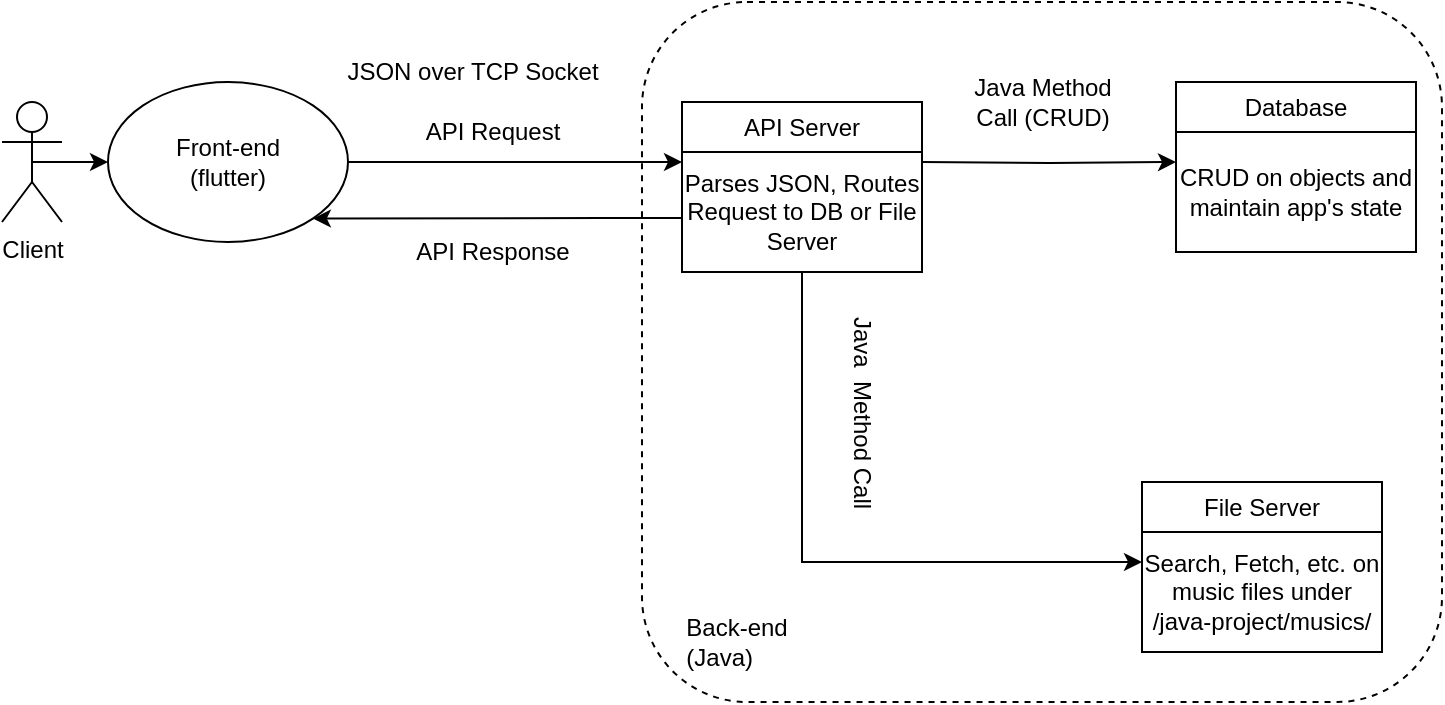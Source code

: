 <mxfile version="27.0.5">
  <diagram name="Page-1" id="cUo-dV8kcY7PXXUFUUz1">
    <mxGraphModel dx="865" dy="466" grid="1" gridSize="10" guides="1" tooltips="1" connect="1" arrows="1" fold="1" page="1" pageScale="1" pageWidth="850" pageHeight="1100" math="0" shadow="0">
      <root>
        <mxCell id="0" />
        <mxCell id="1" parent="0" />
        <mxCell id="IIJjpAMcHhDUgNCy9XD_-4" style="edgeStyle=orthogonalEdgeStyle;rounded=0;orthogonalLoop=1;jettySize=auto;html=1;" parent="1" source="DmEOkGQVdr7H-kECrb15-1" edge="1">
          <mxGeometry relative="1" as="geometry">
            <mxPoint x="410" y="160" as="targetPoint" />
          </mxGeometry>
        </mxCell>
        <mxCell id="DmEOkGQVdr7H-kECrb15-1" value="Front-end&lt;br&gt;(flutter)" style="ellipse;whiteSpace=wrap;html=1;" parent="1" vertex="1">
          <mxGeometry x="123" y="120" width="120" height="80" as="geometry" />
        </mxCell>
        <mxCell id="DmEOkGQVdr7H-kECrb15-5" style="edgeStyle=orthogonalEdgeStyle;rounded=0;orthogonalLoop=1;jettySize=auto;html=1;exitX=0.5;exitY=0.5;exitDx=0;exitDy=0;exitPerimeter=0;" parent="1" source="DmEOkGQVdr7H-kECrb15-2" target="DmEOkGQVdr7H-kECrb15-1" edge="1">
          <mxGeometry relative="1" as="geometry" />
        </mxCell>
        <mxCell id="DmEOkGQVdr7H-kECrb15-2" value="&lt;div&gt;Client&lt;/div&gt;&lt;div&gt;&lt;br&gt;&lt;/div&gt;" style="shape=umlActor;verticalLabelPosition=bottom;verticalAlign=top;html=1;outlineConnect=0;" parent="1" vertex="1">
          <mxGeometry x="70" y="130" width="30" height="60" as="geometry" />
        </mxCell>
        <mxCell id="IIJjpAMcHhDUgNCy9XD_-2" value="" style="rounded=1;whiteSpace=wrap;html=1;dashed=1;fillColor=none;align=right;labelPosition=left;verticalLabelPosition=top;verticalAlign=bottom;" parent="1" vertex="1">
          <mxGeometry x="390" y="80" width="400" height="350" as="geometry" />
        </mxCell>
        <mxCell id="IIJjpAMcHhDUgNCy9XD_-8" style="edgeStyle=orthogonalEdgeStyle;rounded=0;orthogonalLoop=1;jettySize=auto;html=1;entryX=0;entryY=0.25;entryDx=0;entryDy=0;" parent="1" target="IIJjpAMcHhDUgNCy9XD_-25" edge="1">
          <mxGeometry relative="1" as="geometry">
            <mxPoint x="530" y="160" as="sourcePoint" />
            <mxPoint x="680" y="170" as="targetPoint" />
          </mxGeometry>
        </mxCell>
        <mxCell id="IIJjpAMcHhDUgNCy9XD_-10" value="" style="edgeStyle=orthogonalEdgeStyle;rounded=0;orthogonalLoop=1;jettySize=auto;html=1;entryX=0;entryY=0.25;entryDx=0;entryDy=0;" parent="1" target="IIJjpAMcHhDUgNCy9XD_-22" edge="1">
          <mxGeometry relative="1" as="geometry">
            <mxPoint x="470" y="200" as="sourcePoint" />
            <mxPoint x="622" y="360" as="targetPoint" />
            <Array as="points">
              <mxPoint x="470" y="360" />
            </Array>
          </mxGeometry>
        </mxCell>
        <mxCell id="IIJjpAMcHhDUgNCy9XD_-11" value="JSON over TCP Socket" style="text;html=1;align=center;verticalAlign=middle;resizable=0;points=[];autosize=1;strokeColor=none;fillColor=none;" parent="1" vertex="1">
          <mxGeometry x="230" y="100" width="150" height="30" as="geometry" />
        </mxCell>
        <mxCell id="IIJjpAMcHhDUgNCy9XD_-12" value="&lt;div align=&quot;left&quot;&gt;Back-end&lt;br&gt;&lt;/div&gt;&lt;div align=&quot;left&quot;&gt;(Java)&lt;br&gt;&lt;/div&gt;" style="text;html=1;align=center;verticalAlign=middle;resizable=0;points=[];autosize=1;strokeColor=none;fillColor=none;" parent="1" vertex="1">
          <mxGeometry x="402" y="380" width="70" height="40" as="geometry" />
        </mxCell>
        <mxCell id="IIJjpAMcHhDUgNCy9XD_-13" value="Java Method &lt;br&gt;Call (CRUD)" style="text;html=1;align=center;verticalAlign=middle;resizable=0;points=[];autosize=1;strokeColor=none;fillColor=none;" parent="1" vertex="1">
          <mxGeometry x="545" y="110" width="90" height="40" as="geometry" />
        </mxCell>
        <mxCell id="IIJjpAMcHhDUgNCy9XD_-14" value="Java&amp;nbsp; Method Call" style="text;html=1;align=center;verticalAlign=middle;resizable=0;points=[];autosize=1;strokeColor=none;fillColor=none;rotation=90;" parent="1" vertex="1">
          <mxGeometry x="440" y="270" width="120" height="30" as="geometry" />
        </mxCell>
        <mxCell id="IIJjpAMcHhDUgNCy9XD_-19" value="" style="group" parent="1" vertex="1" connectable="0">
          <mxGeometry x="410" y="130" width="120" height="85" as="geometry" />
        </mxCell>
        <mxCell id="IIJjpAMcHhDUgNCy9XD_-17" value="API Server" style="rounded=0;whiteSpace=wrap;html=1;" parent="IIJjpAMcHhDUgNCy9XD_-19" vertex="1">
          <mxGeometry width="120" height="25" as="geometry" />
        </mxCell>
        <mxCell id="IIJjpAMcHhDUgNCy9XD_-18" value="Parses JSON, Routes Request to DB or File Server" style="rounded=0;whiteSpace=wrap;html=1;" parent="IIJjpAMcHhDUgNCy9XD_-19" vertex="1">
          <mxGeometry y="25" width="120" height="60" as="geometry" />
        </mxCell>
        <mxCell id="IIJjpAMcHhDUgNCy9XD_-20" value="" style="group" parent="1" vertex="1" connectable="0">
          <mxGeometry x="640" y="320" width="120" height="85" as="geometry" />
        </mxCell>
        <mxCell id="IIJjpAMcHhDUgNCy9XD_-21" value="File Server" style="rounded=0;whiteSpace=wrap;html=1;" parent="IIJjpAMcHhDUgNCy9XD_-20" vertex="1">
          <mxGeometry width="120" height="25" as="geometry" />
        </mxCell>
        <mxCell id="IIJjpAMcHhDUgNCy9XD_-22" value="Search, Fetch, etc. on music files under /java-project/musics/" style="rounded=0;whiteSpace=wrap;html=1;" parent="IIJjpAMcHhDUgNCy9XD_-20" vertex="1">
          <mxGeometry y="25" width="120" height="60" as="geometry" />
        </mxCell>
        <mxCell id="IIJjpAMcHhDUgNCy9XD_-23" value="" style="group" parent="1" vertex="1" connectable="0">
          <mxGeometry x="657" y="120" width="120" height="85" as="geometry" />
        </mxCell>
        <mxCell id="IIJjpAMcHhDUgNCy9XD_-24" value="Database" style="rounded=0;whiteSpace=wrap;html=1;" parent="IIJjpAMcHhDUgNCy9XD_-23" vertex="1">
          <mxGeometry width="120" height="25" as="geometry" />
        </mxCell>
        <mxCell id="IIJjpAMcHhDUgNCy9XD_-25" value="CRUD on objects and maintain app&#39;s state" style="rounded=0;whiteSpace=wrap;html=1;" parent="IIJjpAMcHhDUgNCy9XD_-23" vertex="1">
          <mxGeometry y="25" width="120" height="60" as="geometry" />
        </mxCell>
        <mxCell id="aRnnWGiDcyG7-5GnbMXk-1" value="API Request" style="text;html=1;align=center;verticalAlign=middle;resizable=0;points=[];autosize=1;strokeColor=none;fillColor=none;" parent="1" vertex="1">
          <mxGeometry x="270" y="130" width="90" height="30" as="geometry" />
        </mxCell>
        <mxCell id="aRnnWGiDcyG7-5GnbMXk-2" style="edgeStyle=orthogonalEdgeStyle;rounded=0;orthogonalLoop=1;jettySize=auto;html=1;entryX=1;entryY=1;entryDx=0;entryDy=0;" parent="1" source="IIJjpAMcHhDUgNCy9XD_-18" target="DmEOkGQVdr7H-kECrb15-1" edge="1">
          <mxGeometry relative="1" as="geometry">
            <Array as="points">
              <mxPoint x="370" y="188" />
              <mxPoint x="370" y="188" />
            </Array>
          </mxGeometry>
        </mxCell>
        <mxCell id="aRnnWGiDcyG7-5GnbMXk-3" value="API Response" style="text;html=1;align=center;verticalAlign=middle;resizable=0;points=[];autosize=1;strokeColor=none;fillColor=none;" parent="1" vertex="1">
          <mxGeometry x="265" y="190" width="100" height="30" as="geometry" />
        </mxCell>
      </root>
    </mxGraphModel>
  </diagram>
</mxfile>

